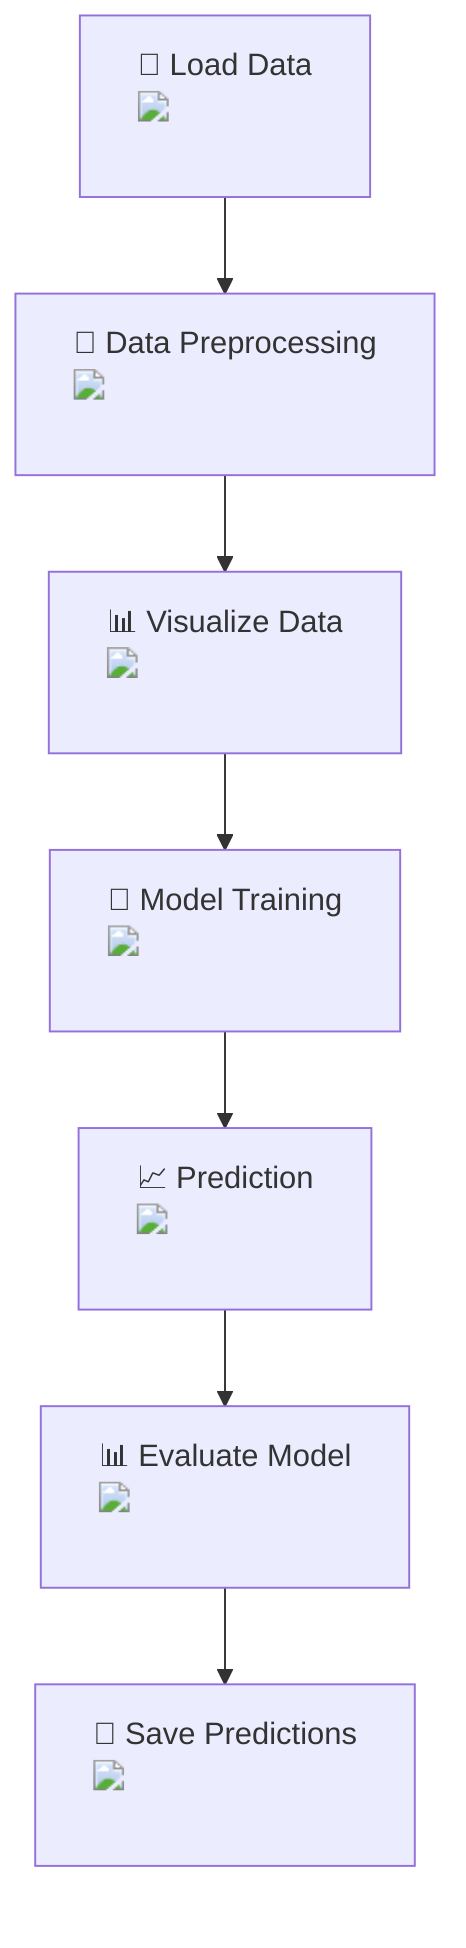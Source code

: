 flowchart TD
    A["📁 Load Data <img src='file.svg' /> <br/>"] --> B["🧹 Data Preprocessing <img src='column_split.svg' /> <br/>"]
    B --> C["📊 Visualize Data <img src='hist_template.svg' /> <br/>"]
    C --> D["🧠 Model Training <img src='brain.svg' /> <br/>"]
    D --> E["📈 Prediction <img src='scatter_plot_template.svg' /> <br/>"]
    E --> F["📊 Evaluate Model <img src='boxplot_template.svg' /> <br/>"]
    F --> G["💾 Save Predictions <img src='file.svg' /> <br/>"]